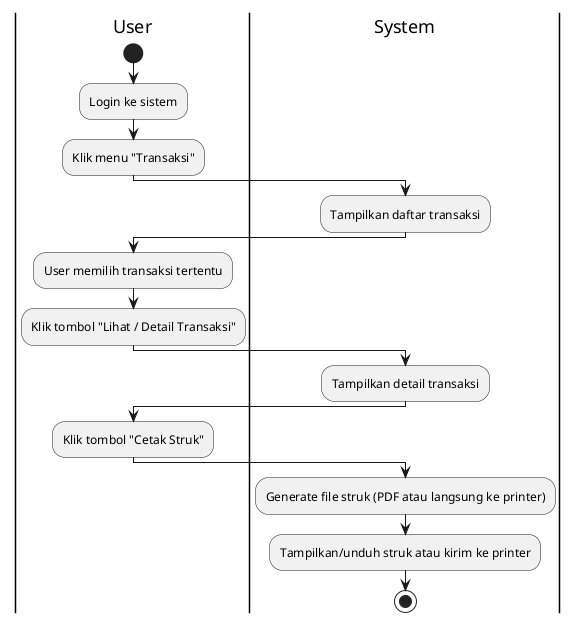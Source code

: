 @startuml
|User|
start
:Login ke sistem;
:Klik menu "Transaksi";

|System|
:Tampilkan daftar transaksi;

|User|
:User memilih transaksi tertentu;
:Klik tombol "Lihat / Detail Transaksi";

|System|
:Tampilkan detail transaksi;

|User|
:Klik tombol "Cetak Struk";

|System|
:Generate file struk (PDF atau langsung ke printer);
:Tampilkan/unduh struk atau kirim ke printer;
stop
@enduml